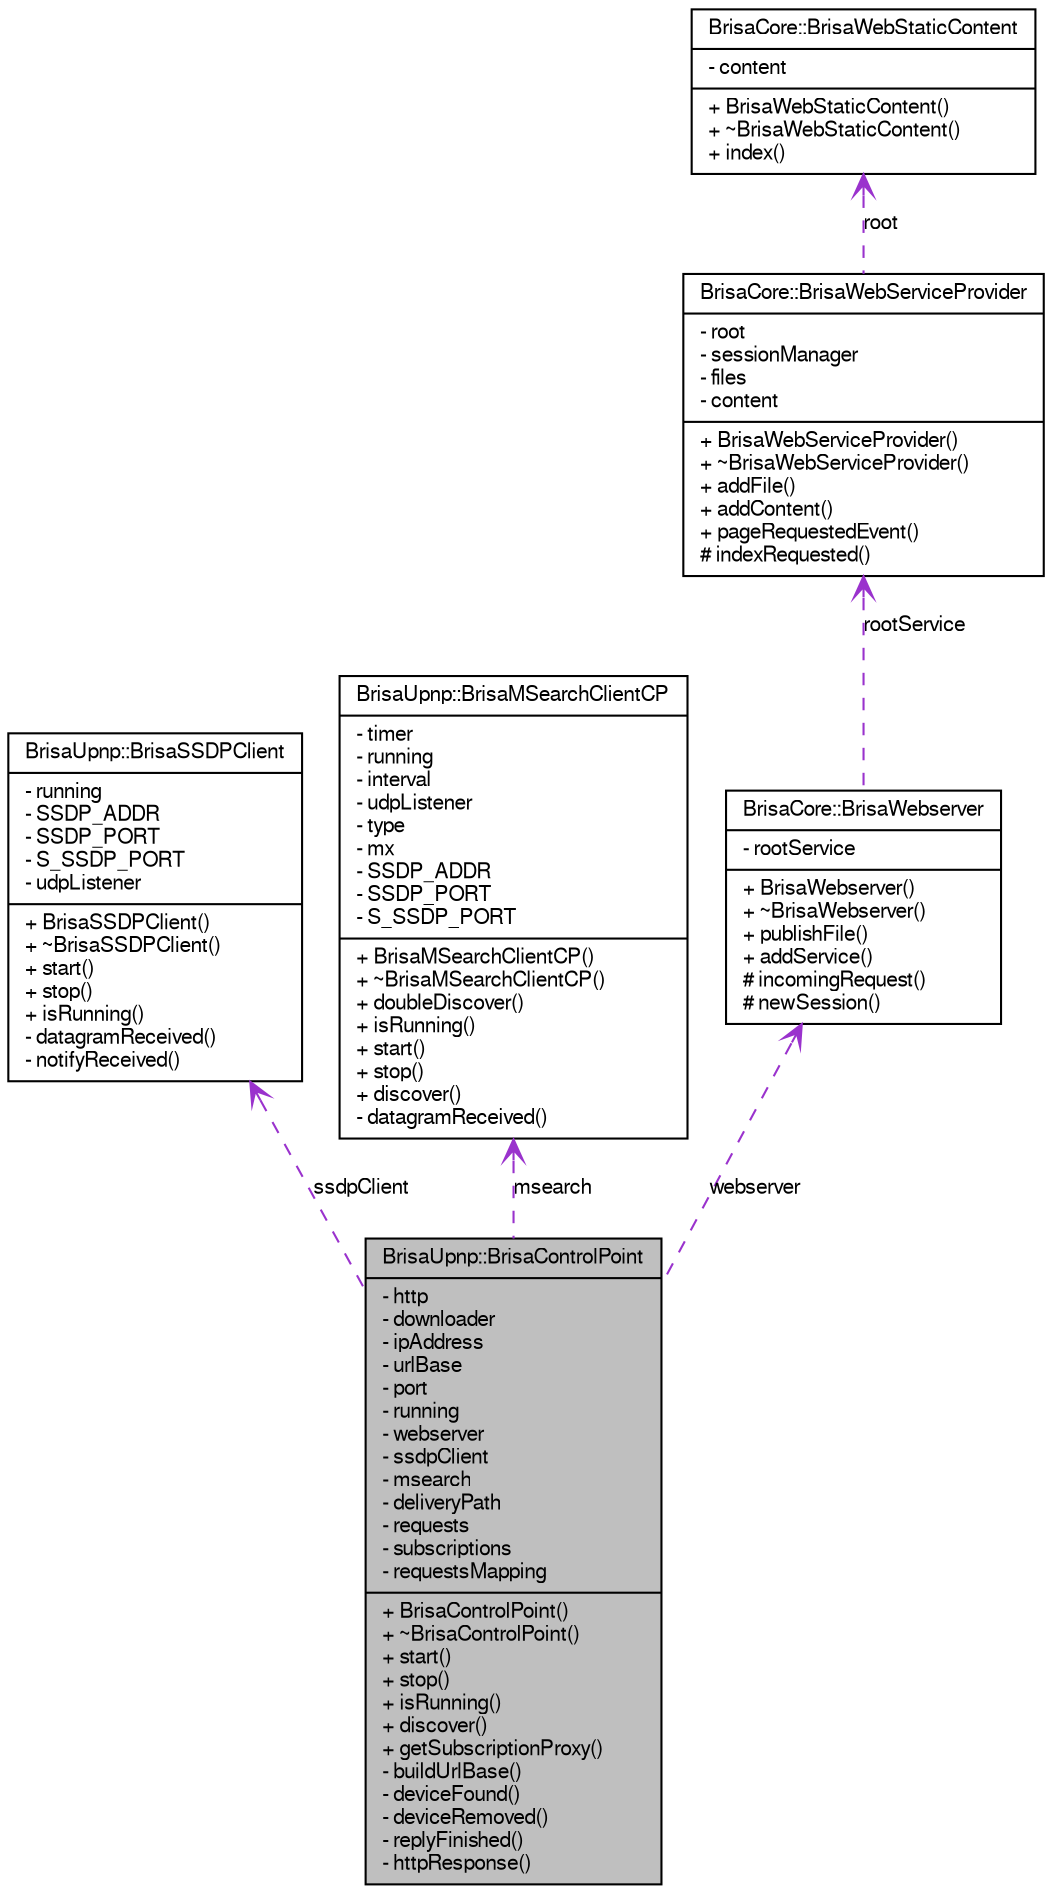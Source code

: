 digraph G
{
  bgcolor="transparent";
  edge [fontname="FreeSans",fontsize="10",labelfontname="FreeSans",labelfontsize="10"];
  node [fontname="FreeSans",fontsize="10",shape=record];
  Node1 [label="{BrisaUpnp::BrisaControlPoint\n|- http\l- downloader\l- ipAddress\l- urlBase\l- port\l- running\l- webserver\l- ssdpClient\l- msearch\l- deliveryPath\l- requests\l- subscriptions\l- requestsMapping\l|+ BrisaControlPoint()\l+ ~BrisaControlPoint()\l+ start()\l+ stop()\l+ isRunning()\l+ discover()\l+ getSubscriptionProxy()\l- buildUrlBase()\l- deviceFound()\l- deviceRemoved()\l- replyFinished()\l- httpResponse()\l}",height=0.2,width=0.4,color="black", fillcolor="grey75", style="filled" fontcolor="black"];
  Node2 -> Node1 [dir=back,color="darkorchid3",fontsize="10",style="dashed",label="ssdpClient",arrowtail="open"];
  Node2 [label="{BrisaUpnp::BrisaSSDPClient\n|- running\l- SSDP_ADDR\l- SSDP_PORT\l- S_SSDP_PORT\l- udpListener\l|+ BrisaSSDPClient()\l+ ~BrisaSSDPClient()\l+ start()\l+ stop()\l+ isRunning()\l- datagramReceived()\l- notifyReceived()\l}",height=0.2,width=0.4,color="black",URL="$classBrisaUpnp_1_1BrisaSSDPClient.html",tooltip="SSDP stack implementantion for UPnP control points."];
  Node3 -> Node1 [dir=back,color="darkorchid3",fontsize="10",style="dashed",label="msearch",arrowtail="open"];
  Node3 [label="{BrisaUpnp::BrisaMSearchClientCP\n|- timer\l- running\l- interval\l- udpListener\l- type\l- mx\l- SSDP_ADDR\l- SSDP_PORT\l- S_SSDP_PORT\l|+ BrisaMSearchClientCP()\l+ ~BrisaMSearchClientCP()\l+ doubleDiscover()\l+ isRunning()\l+ start()\l+ stop()\l+ discover()\l- datagramReceived()\l}",height=0.2,width=0.4,color="black",URL="$classBrisaUpnp_1_1BrisaMSearchClientCP.html",tooltip="SSDP MSearch implementation for UPnP control points."];
  Node4 -> Node1 [dir=back,color="darkorchid3",fontsize="10",style="dashed",label="webserver",arrowtail="open"];
  Node4 [label="{BrisaCore::BrisaWebserver\n|- rootService\l|+ BrisaWebserver()\l+ ~BrisaWebserver()\l+ publishFile()\l+ addService()\l# incomingRequest()\l# newSession()\l}",height=0.2,width=0.4,color="black",URL="$classBrisaCore_1_1BrisaWebserver.html",tooltip="The BrisaWebserver class is a web server implementation."];
  Node5 -> Node4 [dir=back,color="darkorchid3",fontsize="10",style="dashed",label="rootService",arrowtail="open"];
  Node5 [label="{BrisaCore::BrisaWebServiceProvider\n|- root\l- sessionManager\l- files\l- content\l|+ BrisaWebServiceProvider()\l+ ~BrisaWebServiceProvider()\l+ addFile()\l+ addContent()\l+ pageRequestedEvent()\l# indexRequested()\l}",height=0.2,width=0.4,color="black",URL="$classBrisaCore_1_1BrisaWebServiceProvider.html",tooltip="The BrisaWebServiceProvider class works as web service manager for the web server..."];
  Node6 -> Node5 [dir=back,color="darkorchid3",fontsize="10",style="dashed",label="root",arrowtail="open"];
  Node6 [label="{BrisaCore::BrisaWebStaticContent\n|- content\l|+ BrisaWebStaticContent()\l+ ~BrisaWebStaticContent()\l+ index()\l}",height=0.2,width=0.4,color="black",URL="$classBrisaCore_1_1BrisaWebStaticContent.html",tooltip="The BrisaWebStaticContent class stores a QString into the web server."];
}
